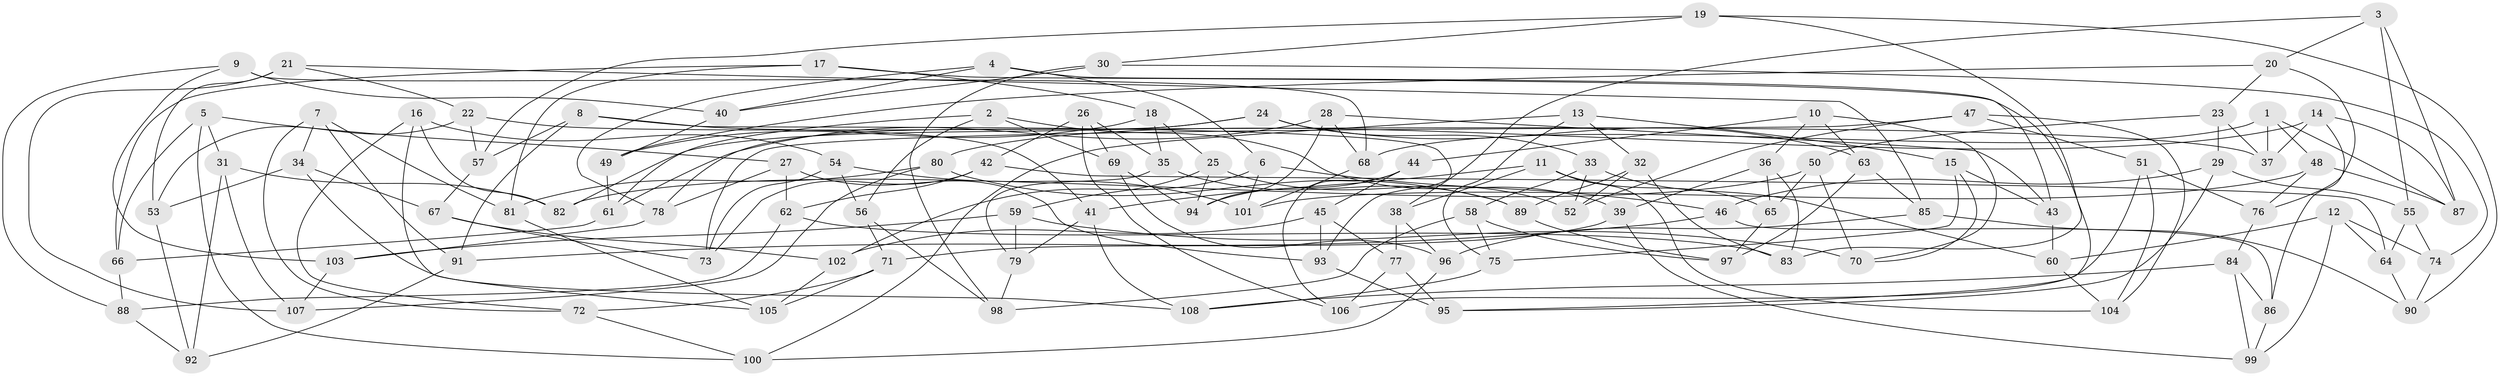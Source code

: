 // Generated by graph-tools (version 1.1) at 2025/58/03/09/25 04:58:54]
// undirected, 108 vertices, 216 edges
graph export_dot {
graph [start="1"]
  node [color=gray90,style=filled];
  1;
  2;
  3;
  4;
  5;
  6;
  7;
  8;
  9;
  10;
  11;
  12;
  13;
  14;
  15;
  16;
  17;
  18;
  19;
  20;
  21;
  22;
  23;
  24;
  25;
  26;
  27;
  28;
  29;
  30;
  31;
  32;
  33;
  34;
  35;
  36;
  37;
  38;
  39;
  40;
  41;
  42;
  43;
  44;
  45;
  46;
  47;
  48;
  49;
  50;
  51;
  52;
  53;
  54;
  55;
  56;
  57;
  58;
  59;
  60;
  61;
  62;
  63;
  64;
  65;
  66;
  67;
  68;
  69;
  70;
  71;
  72;
  73;
  74;
  75;
  76;
  77;
  78;
  79;
  80;
  81;
  82;
  83;
  84;
  85;
  86;
  87;
  88;
  89;
  90;
  91;
  92;
  93;
  94;
  95;
  96;
  97;
  98;
  99;
  100;
  101;
  102;
  103;
  104;
  105;
  106;
  107;
  108;
  1 -- 68;
  1 -- 87;
  1 -- 48;
  1 -- 37;
  2 -- 69;
  2 -- 56;
  2 -- 61;
  2 -- 39;
  3 -- 20;
  3 -- 55;
  3 -- 38;
  3 -- 87;
  4 -- 40;
  4 -- 6;
  4 -- 78;
  4 -- 43;
  5 -- 66;
  5 -- 100;
  5 -- 31;
  5 -- 27;
  6 -- 46;
  6 -- 101;
  6 -- 102;
  7 -- 34;
  7 -- 72;
  7 -- 91;
  7 -- 81;
  8 -- 57;
  8 -- 93;
  8 -- 91;
  8 -- 41;
  9 -- 103;
  9 -- 40;
  9 -- 88;
  9 -- 68;
  10 -- 70;
  10 -- 44;
  10 -- 63;
  10 -- 36;
  11 -- 65;
  11 -- 104;
  11 -- 41;
  11 -- 38;
  12 -- 74;
  12 -- 99;
  12 -- 60;
  12 -- 64;
  13 -- 75;
  13 -- 100;
  13 -- 32;
  13 -- 15;
  14 -- 80;
  14 -- 86;
  14 -- 87;
  14 -- 37;
  15 -- 43;
  15 -- 70;
  15 -- 75;
  16 -- 72;
  16 -- 105;
  16 -- 54;
  16 -- 82;
  17 -- 18;
  17 -- 81;
  17 -- 66;
  17 -- 95;
  18 -- 35;
  18 -- 25;
  18 -- 49;
  19 -- 90;
  19 -- 57;
  19 -- 83;
  19 -- 30;
  20 -- 23;
  20 -- 49;
  20 -- 76;
  21 -- 85;
  21 -- 53;
  21 -- 107;
  21 -- 22;
  22 -- 57;
  22 -- 37;
  22 -- 53;
  23 -- 50;
  23 -- 37;
  23 -- 29;
  24 -- 82;
  24 -- 33;
  24 -- 63;
  24 -- 78;
  25 -- 52;
  25 -- 59;
  25 -- 94;
  26 -- 42;
  26 -- 69;
  26 -- 35;
  26 -- 106;
  27 -- 93;
  27 -- 62;
  27 -- 78;
  28 -- 68;
  28 -- 94;
  28 -- 43;
  28 -- 61;
  29 -- 95;
  29 -- 46;
  29 -- 55;
  30 -- 98;
  30 -- 74;
  30 -- 40;
  31 -- 107;
  31 -- 82;
  31 -- 92;
  32 -- 52;
  32 -- 83;
  32 -- 89;
  33 -- 52;
  33 -- 58;
  33 -- 60;
  34 -- 67;
  34 -- 108;
  34 -- 53;
  35 -- 79;
  35 -- 89;
  36 -- 83;
  36 -- 39;
  36 -- 65;
  38 -- 96;
  38 -- 77;
  39 -- 99;
  39 -- 71;
  40 -- 49;
  41 -- 79;
  41 -- 108;
  42 -- 64;
  42 -- 73;
  42 -- 62;
  43 -- 60;
  44 -- 45;
  44 -- 106;
  44 -- 94;
  45 -- 102;
  45 -- 93;
  45 -- 77;
  46 -- 86;
  46 -- 91;
  47 -- 51;
  47 -- 73;
  47 -- 104;
  47 -- 52;
  48 -- 87;
  48 -- 101;
  48 -- 76;
  49 -- 61;
  50 -- 65;
  50 -- 82;
  50 -- 70;
  51 -- 106;
  51 -- 104;
  51 -- 76;
  53 -- 92;
  54 -- 101;
  54 -- 56;
  54 -- 73;
  55 -- 64;
  55 -- 74;
  56 -- 98;
  56 -- 71;
  57 -- 67;
  58 -- 98;
  58 -- 97;
  58 -- 75;
  59 -- 79;
  59 -- 70;
  59 -- 103;
  60 -- 104;
  61 -- 66;
  62 -- 83;
  62 -- 88;
  63 -- 85;
  63 -- 97;
  64 -- 90;
  65 -- 97;
  66 -- 88;
  67 -- 73;
  67 -- 102;
  68 -- 101;
  69 -- 96;
  69 -- 94;
  71 -- 105;
  71 -- 72;
  72 -- 100;
  74 -- 90;
  75 -- 108;
  76 -- 84;
  77 -- 95;
  77 -- 106;
  78 -- 103;
  79 -- 98;
  80 -- 107;
  80 -- 81;
  80 -- 89;
  81 -- 105;
  84 -- 99;
  84 -- 108;
  84 -- 86;
  85 -- 96;
  85 -- 90;
  86 -- 99;
  88 -- 92;
  89 -- 97;
  91 -- 92;
  93 -- 95;
  96 -- 100;
  102 -- 105;
  103 -- 107;
}
